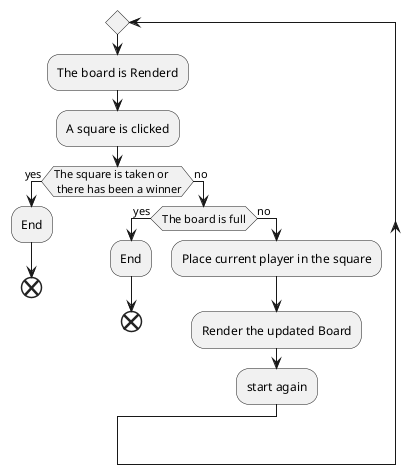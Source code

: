 @startuml TTT activity plan
    repeat 
    :The board is Renderd;
    :A square is clicked;
    if (The square is taken or \n there has been a winner) then (yes)
    :End;
    end
    else (no)
        if (The board is full) then (yes)
        :End;
        end
        else (no)
        :Place current player in the square;
        :Render the updated Board;
    :start again;
@enduml